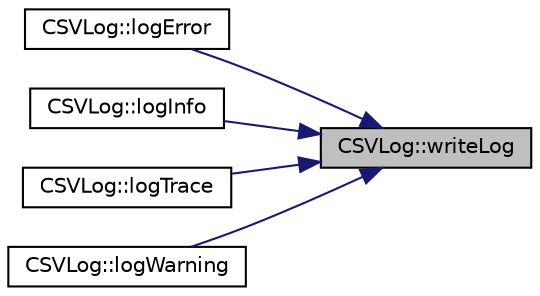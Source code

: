 digraph "CSVLog::writeLog"
{
 // LATEX_PDF_SIZE
  edge [fontname="Helvetica",fontsize="10",labelfontname="Helvetica",labelfontsize="10"];
  node [fontname="Helvetica",fontsize="10",shape=record];
  rankdir="RL";
  Node1 [label="CSVLog::writeLog",height=0.2,width=0.4,color="black", fillcolor="grey75", style="filled", fontcolor="black",tooltip="general log generator method"];
  Node1 -> Node2 [dir="back",color="midnightblue",fontsize="10",style="solid",fontname="Helvetica"];
  Node2 [label="CSVLog::logError",height=0.2,width=0.4,color="black", fillcolor="white", style="filled",URL="$classCSVLog.html#a99f056783f1903b0332a39732b79a014",tooltip="general log on error level"];
  Node1 -> Node3 [dir="back",color="midnightblue",fontsize="10",style="solid",fontname="Helvetica"];
  Node3 [label="CSVLog::logInfo",height=0.2,width=0.4,color="black", fillcolor="white", style="filled",URL="$classCSVLog.html#a5a6e01a0b57519dcfa1b1b94017f79f8",tooltip="general log on info level"];
  Node1 -> Node4 [dir="back",color="midnightblue",fontsize="10",style="solid",fontname="Helvetica"];
  Node4 [label="CSVLog::logTrace",height=0.2,width=0.4,color="black", fillcolor="white", style="filled",URL="$classCSVLog.html#a43fd60ab05f615aefdd0af7d3f93840e",tooltip="general log on trace level"];
  Node1 -> Node5 [dir="back",color="midnightblue",fontsize="10",style="solid",fontname="Helvetica"];
  Node5 [label="CSVLog::logWarning",height=0.2,width=0.4,color="black", fillcolor="white", style="filled",URL="$classCSVLog.html#a259cf3f2a38398a047342ec4c2820f5c",tooltip="general log on warning level"];
}

